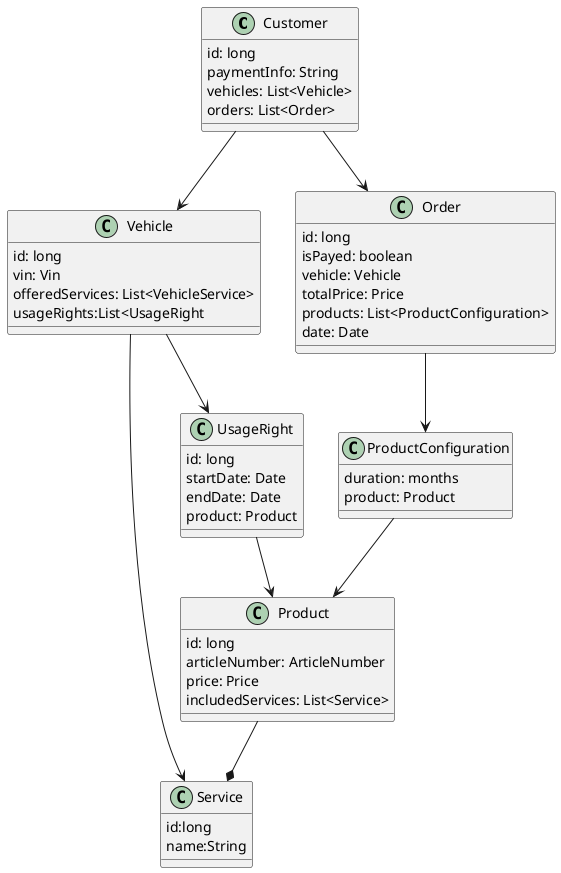 @startuml

class Customer {
id: long
paymentInfo: String
vehicles: List<Vehicle>
orders: List<Order>
}

class Vehicle {
  id: long
  vin: Vin
  offeredServices: List<VehicleService>
  usageRights:List<UsageRight
}

class Product {
  id: long
  articleNumber: ArticleNumber
  price: Price
  includedServices: List<Service>
}

class ProductConfiguration{
duration: months
product: Product
}

class Order{
id: long
isPayed: boolean
vehicle: Vehicle
totalPrice: Price
products: List<ProductConfiguration>
date: Date
}

class Service{
id:long
name:String
}


class UsageRight {
  id: long
  startDate: Date
  endDate: Date
  product: Product
}

Customer --> Vehicle
Customer --> Order
Vehicle --> Service
Vehicle --> UsageRight
Order --> ProductConfiguration
ProductConfiguration --> Product
UsageRight --> Product
Product --* Service

@enduml
